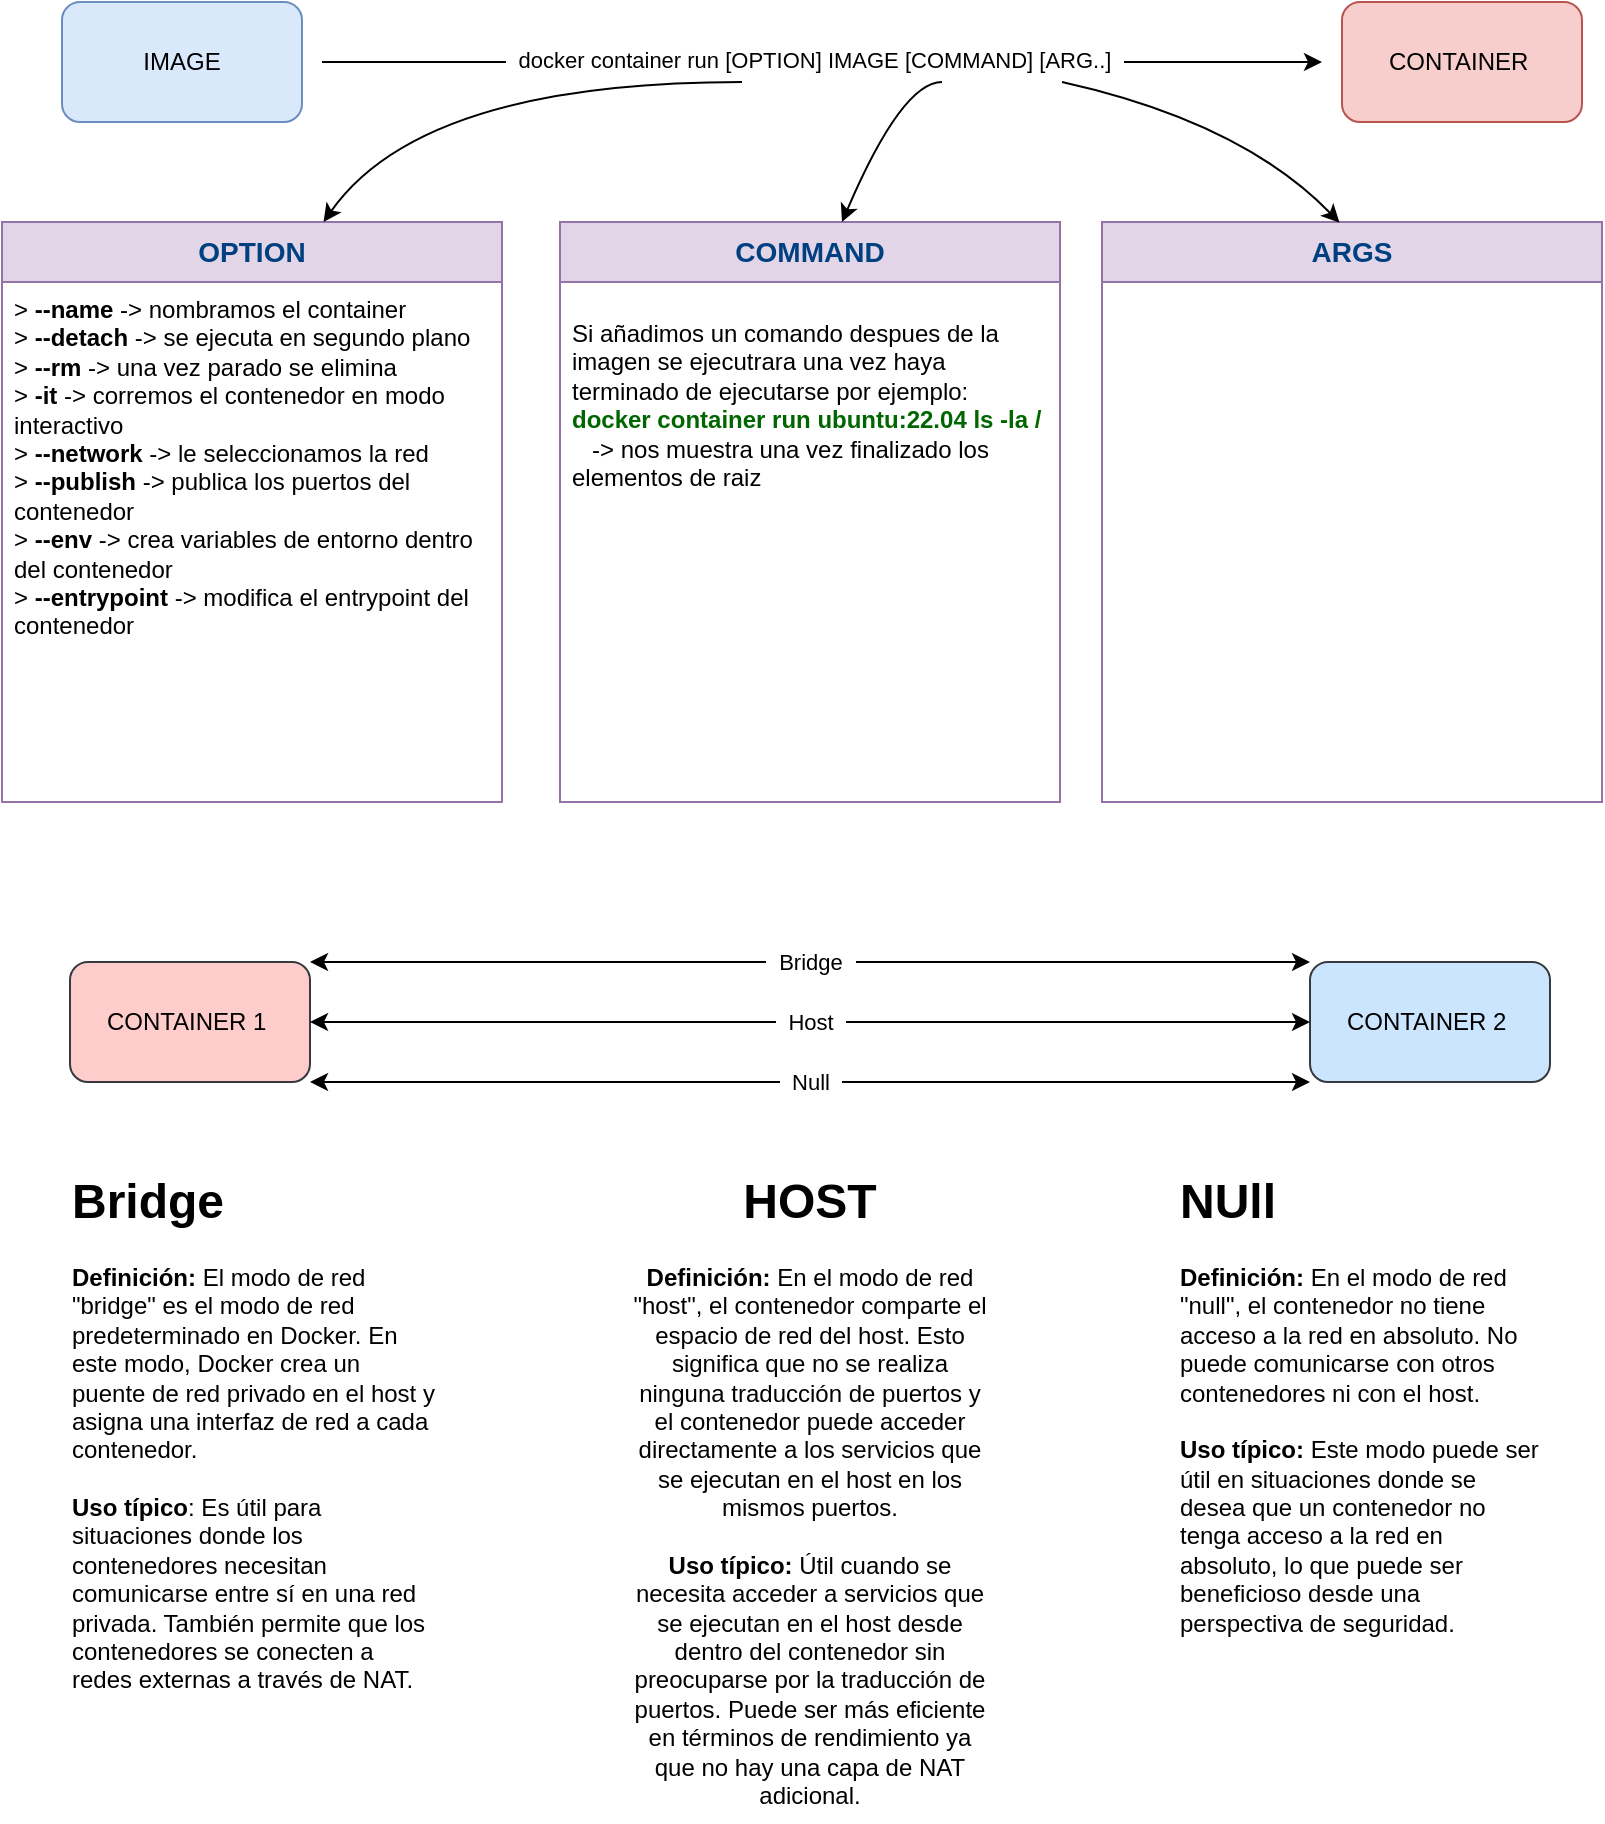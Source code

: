 <mxfile version="22.1.11" type="github">
  <diagram name="Página-1" id="99nM4WhFxuQZ9rbI-EJJ">
    <mxGraphModel dx="1426" dy="785" grid="1" gridSize="10" guides="1" tooltips="1" connect="1" arrows="1" fold="1" page="1" pageScale="1" pageWidth="827" pageHeight="1169" math="0" shadow="0">
      <root>
        <mxCell id="0" />
        <mxCell id="1" parent="0" />
        <mxCell id="JNu_L3kMzaR1ub78Koap-12" value="IMAGE" style="rounded=1;whiteSpace=wrap;html=1;fillColor=#dae8fc;strokeColor=#6c8ebf;" vertex="1" parent="1">
          <mxGeometry x="40" y="40" width="120" height="60" as="geometry" />
        </mxCell>
        <mxCell id="JNu_L3kMzaR1ub78Koap-13" value="CONTAINER&amp;nbsp;" style="rounded=1;whiteSpace=wrap;html=1;fillColor=#f8cecc;strokeColor=#b85450;" vertex="1" parent="1">
          <mxGeometry x="680" y="40" width="120" height="60" as="geometry" />
        </mxCell>
        <mxCell id="JNu_L3kMzaR1ub78Koap-14" value="" style="endArrow=classic;html=1;rounded=0;" edge="1" parent="1">
          <mxGeometry width="50" height="50" relative="1" as="geometry">
            <mxPoint x="170" y="70" as="sourcePoint" />
            <mxPoint x="670" y="70" as="targetPoint" />
          </mxGeometry>
        </mxCell>
        <mxCell id="JNu_L3kMzaR1ub78Koap-15" value="&amp;nbsp; docker container run [OPTION] IMAGE [COMMAND] [ARG..]&amp;nbsp;&amp;nbsp;" style="edgeLabel;html=1;align=center;verticalAlign=middle;resizable=0;points=[];" vertex="1" connectable="0" parent="JNu_L3kMzaR1ub78Koap-14">
          <mxGeometry x="-0.019" y="2" relative="1" as="geometry">
            <mxPoint y="1" as="offset" />
          </mxGeometry>
        </mxCell>
        <mxCell id="JNu_L3kMzaR1ub78Koap-16" value="&lt;font color=&quot;#004080&quot; style=&quot;font-size: 14px;&quot;&gt;&lt;b&gt;OPTION&lt;/b&gt;&lt;/font&gt;" style="swimlane;fontStyle=0;childLayout=stackLayout;horizontal=1;startSize=30;horizontalStack=0;resizeParent=1;resizeParentMax=0;resizeLast=0;collapsible=1;marginBottom=0;whiteSpace=wrap;html=1;fillColor=#e1d5e7;strokeColor=#9673a6;" vertex="1" parent="1">
          <mxGeometry x="10" y="150" width="250" height="290" as="geometry">
            <mxRectangle x="10" y="150" width="90" height="30" as="alternateBounds" />
          </mxGeometry>
        </mxCell>
        <mxCell id="JNu_L3kMzaR1ub78Koap-19" value="&amp;gt; &lt;b&gt;--name&lt;/b&gt; -&amp;gt; nombramos el container&lt;br&gt;&amp;gt;&lt;b&gt; --detach&lt;/b&gt; -&amp;gt; se ejecuta en segundo plano&lt;br&gt;&amp;gt; &lt;b&gt;--rm&lt;/b&gt; -&amp;gt; una vez parado se elimina&amp;nbsp;&lt;br&gt;&amp;gt;&lt;b&gt; -it&lt;/b&gt; -&amp;gt; corremos el contenedor en modo interactivo&lt;br&gt;&amp;gt; &lt;b&gt;--network&lt;/b&gt; -&amp;gt; le seleccionamos la red&amp;nbsp;&lt;br&gt;&amp;gt; &lt;b&gt;--publish&lt;/b&gt; -&amp;gt; publica los puertos del contenedor&lt;br&gt;&amp;gt; &lt;b&gt;--env &lt;/b&gt;-&amp;gt; crea variables de entorno dentro del contenedor&lt;br&gt;&amp;gt; &lt;b&gt;--entrypoint&lt;/b&gt; -&amp;gt; modifica el entrypoint del contenedor&amp;nbsp;" style="text;strokeColor=none;fillColor=none;align=left;verticalAlign=top;spacingLeft=4;spacingRight=4;overflow=hidden;points=[[0,0.5],[1,0.5]];portConstraint=eastwest;rotatable=0;whiteSpace=wrap;html=1;" vertex="1" parent="JNu_L3kMzaR1ub78Koap-16">
          <mxGeometry y="30" width="250" height="260" as="geometry" />
        </mxCell>
        <mxCell id="JNu_L3kMzaR1ub78Koap-20" value="" style="curved=1;endArrow=classic;html=1;rounded=0;entryX=0.643;entryY=0;entryDx=0;entryDy=0;entryPerimeter=0;" edge="1" parent="1" target="JNu_L3kMzaR1ub78Koap-16">
          <mxGeometry width="50" height="50" relative="1" as="geometry">
            <mxPoint x="380" y="80" as="sourcePoint" />
            <mxPoint x="120" y="130" as="targetPoint" />
            <Array as="points">
              <mxPoint x="220" y="80" />
            </Array>
          </mxGeometry>
        </mxCell>
        <mxCell id="JNu_L3kMzaR1ub78Koap-24" value="&lt;font color=&quot;#004080&quot;&gt;&lt;span style=&quot;font-size: 14px;&quot;&gt;&lt;b&gt;COMMAND&lt;/b&gt;&lt;/span&gt;&lt;/font&gt;" style="swimlane;fontStyle=0;childLayout=stackLayout;horizontal=1;startSize=30;horizontalStack=0;resizeParent=1;resizeParentMax=0;resizeLast=0;collapsible=1;marginBottom=0;whiteSpace=wrap;html=1;fillColor=#e1d5e7;strokeColor=#9673a6;" vertex="1" parent="1">
          <mxGeometry x="289" y="150" width="250" height="290" as="geometry">
            <mxRectangle x="289" y="150" width="90" height="30" as="alternateBounds" />
          </mxGeometry>
        </mxCell>
        <mxCell id="JNu_L3kMzaR1ub78Koap-33" value="&lt;p style=&quot;line-height: 120%;&quot;&gt;Si añadimos un comando despues de la imagen se ejecutrara una vez haya terminado de ejecutarse por ejemplo:&amp;nbsp;&lt;br&gt;&lt;b&gt;&lt;font color=&quot;#006600&quot;&gt;docker container run ubuntu:22.04 ls -la /&lt;/font&gt;&lt;/b&gt;&amp;nbsp; &amp;nbsp; &amp;nbsp;-&amp;gt; nos muestra una vez finalizado los elementos de raiz&lt;/p&gt;" style="text;strokeColor=none;fillColor=none;align=left;verticalAlign=top;spacingLeft=4;spacingRight=4;overflow=hidden;points=[[0,0.5],[1,0.5]];portConstraint=eastwest;rotatable=0;whiteSpace=wrap;html=1;horizontal=1;" vertex="1" parent="JNu_L3kMzaR1ub78Koap-24">
          <mxGeometry y="30" width="250" height="260" as="geometry" />
        </mxCell>
        <mxCell id="JNu_L3kMzaR1ub78Koap-26" value="&lt;font color=&quot;#004080&quot;&gt;&lt;span style=&quot;font-size: 14px;&quot;&gt;&lt;b&gt;ARGS&lt;/b&gt;&lt;/span&gt;&lt;/font&gt;" style="swimlane;fontStyle=0;childLayout=stackLayout;horizontal=1;startSize=30;horizontalStack=0;resizeParent=1;resizeParentMax=0;resizeLast=0;collapsible=1;marginBottom=0;whiteSpace=wrap;html=1;fillColor=#e1d5e7;strokeColor=#9673a6;verticalAlign=top;" vertex="1" parent="1">
          <mxGeometry x="560" y="150" width="250" height="290" as="geometry">
            <mxRectangle x="560" y="150" width="90" height="30" as="alternateBounds" />
          </mxGeometry>
        </mxCell>
        <mxCell id="JNu_L3kMzaR1ub78Koap-28" value="" style="curved=1;endArrow=classic;html=1;rounded=0;entryX=0.564;entryY=0;entryDx=0;entryDy=0;entryPerimeter=0;" edge="1" parent="1" target="JNu_L3kMzaR1ub78Koap-24">
          <mxGeometry width="50" height="50" relative="1" as="geometry">
            <mxPoint x="480" y="80" as="sourcePoint" />
            <mxPoint x="450" y="410" as="targetPoint" />
            <Array as="points">
              <mxPoint x="460" y="80" />
            </Array>
          </mxGeometry>
        </mxCell>
        <mxCell id="JNu_L3kMzaR1ub78Koap-29" value="" style="curved=1;endArrow=classic;html=1;rounded=0;entryX=0.475;entryY=0.001;entryDx=0;entryDy=0;entryPerimeter=0;" edge="1" parent="1" target="JNu_L3kMzaR1ub78Koap-26">
          <mxGeometry width="50" height="50" relative="1" as="geometry">
            <mxPoint x="540" y="80" as="sourcePoint" />
            <mxPoint x="480" y="310" as="targetPoint" />
            <Array as="points">
              <mxPoint x="630" y="100" />
            </Array>
          </mxGeometry>
        </mxCell>
        <mxCell id="JNu_L3kMzaR1ub78Koap-39" value="CONTAINER 1&amp;nbsp;" style="rounded=1;whiteSpace=wrap;html=1;fillColor=#ffcccc;strokeColor=#36393d;" vertex="1" parent="1">
          <mxGeometry x="44" y="520" width="120" height="60" as="geometry" />
        </mxCell>
        <mxCell id="JNu_L3kMzaR1ub78Koap-40" value="CONTAINER 2&amp;nbsp;" style="rounded=1;whiteSpace=wrap;html=1;fillColor=#cce5ff;strokeColor=#36393d;" vertex="1" parent="1">
          <mxGeometry x="664" y="520" width="120" height="60" as="geometry" />
        </mxCell>
        <mxCell id="JNu_L3kMzaR1ub78Koap-41" value="" style="endArrow=classic;startArrow=classic;html=1;rounded=0;entryX=0;entryY=0.5;entryDx=0;entryDy=0;exitX=1;exitY=0.5;exitDx=0;exitDy=0;" edge="1" parent="1" source="JNu_L3kMzaR1ub78Koap-39" target="JNu_L3kMzaR1ub78Koap-40">
          <mxGeometry width="50" height="50" relative="1" as="geometry">
            <mxPoint x="184" y="570" as="sourcePoint" />
            <mxPoint x="234" y="520" as="targetPoint" />
          </mxGeometry>
        </mxCell>
        <mxCell id="JNu_L3kMzaR1ub78Koap-45" value="&amp;nbsp; Host&amp;nbsp;&amp;nbsp;" style="edgeLabel;html=1;align=center;verticalAlign=middle;resizable=0;points=[];" vertex="1" connectable="0" parent="JNu_L3kMzaR1ub78Koap-41">
          <mxGeometry relative="1" as="geometry">
            <mxPoint as="offset" />
          </mxGeometry>
        </mxCell>
        <mxCell id="JNu_L3kMzaR1ub78Koap-42" value="" style="endArrow=classic;startArrow=classic;html=1;rounded=0;entryX=0;entryY=0;entryDx=0;entryDy=0;exitX=1;exitY=0;exitDx=0;exitDy=0;" edge="1" parent="1" source="JNu_L3kMzaR1ub78Koap-39" target="JNu_L3kMzaR1ub78Koap-40">
          <mxGeometry width="50" height="50" relative="1" as="geometry">
            <mxPoint x="234" y="540" as="sourcePoint" />
            <mxPoint x="284" y="490" as="targetPoint" />
          </mxGeometry>
        </mxCell>
        <mxCell id="JNu_L3kMzaR1ub78Koap-44" value="&amp;nbsp; Bridge&amp;nbsp;&amp;nbsp;" style="edgeLabel;html=1;align=center;verticalAlign=middle;resizable=0;points=[];" vertex="1" connectable="0" parent="JNu_L3kMzaR1ub78Koap-42">
          <mxGeometry relative="1" as="geometry">
            <mxPoint as="offset" />
          </mxGeometry>
        </mxCell>
        <mxCell id="JNu_L3kMzaR1ub78Koap-43" value="" style="endArrow=classic;startArrow=classic;html=1;rounded=0;entryX=0;entryY=1;entryDx=0;entryDy=0;exitX=1;exitY=1;exitDx=0;exitDy=0;" edge="1" parent="1" source="JNu_L3kMzaR1ub78Koap-39" target="JNu_L3kMzaR1ub78Koap-40">
          <mxGeometry width="50" height="50" relative="1" as="geometry">
            <mxPoint x="274" y="640" as="sourcePoint" />
            <mxPoint x="324" y="590" as="targetPoint" />
          </mxGeometry>
        </mxCell>
        <mxCell id="JNu_L3kMzaR1ub78Koap-46" value="&amp;nbsp; Null&amp;nbsp;&amp;nbsp;" style="edgeLabel;html=1;align=center;verticalAlign=middle;resizable=0;points=[];" vertex="1" connectable="0" parent="JNu_L3kMzaR1ub78Koap-43">
          <mxGeometry relative="1" as="geometry">
            <mxPoint as="offset" />
          </mxGeometry>
        </mxCell>
        <mxCell id="JNu_L3kMzaR1ub78Koap-49" value="&lt;h1&gt;Bridge&lt;/h1&gt;&lt;div&gt;&lt;div&gt;&lt;b&gt;Definición:&lt;/b&gt; El modo de red &quot;bridge&quot; es el modo de red predeterminado en Docker. En este modo, Docker crea un puente de red privado en el host y asigna una interfaz de red a cada contenedor.&lt;/div&gt;&lt;div&gt;&lt;br&gt;&lt;/div&gt;&lt;div&gt;&lt;b&gt;Uso típico&lt;/b&gt;: Es útil para situaciones donde los contenedores necesitan comunicarse entre sí en una red privada. También permite que los contenedores se conecten a redes externas a través de NAT.&lt;/div&gt;&lt;/div&gt;" style="text;html=1;strokeColor=none;fillColor=none;spacing=5;spacingTop=-20;whiteSpace=wrap;overflow=hidden;rounded=0;" vertex="1" parent="1">
          <mxGeometry x="40" y="620" width="190" height="270" as="geometry" />
        </mxCell>
        <mxCell id="JNu_L3kMzaR1ub78Koap-50" value="&lt;h1&gt;HOST&lt;/h1&gt;&lt;div&gt;&lt;div&gt;&lt;b&gt;Definición:&lt;/b&gt; En el modo de red &quot;host&quot;, el contenedor comparte el espacio de red del host. Esto significa que no se realiza ninguna traducción de puertos y el contenedor puede acceder directamente a los servicios que se ejecutan en el host en los mismos puertos.&lt;/div&gt;&lt;div&gt;&lt;br&gt;&lt;/div&gt;&lt;div&gt;&lt;b&gt;Uso típico:&lt;/b&gt; Útil cuando se necesita acceder a servicios que se ejecutan en el host desde dentro del contenedor sin preocuparse por la traducción de puertos. Puede ser más eficiente en términos de rendimiento ya que no hay una capa de NAT adicional.&lt;/div&gt;&lt;/div&gt;" style="text;html=1;strokeColor=none;fillColor=none;spacing=5;spacingTop=-20;whiteSpace=wrap;overflow=hidden;rounded=0;align=center;" vertex="1" parent="1">
          <mxGeometry x="319" y="620" width="190" height="330" as="geometry" />
        </mxCell>
        <mxCell id="JNu_L3kMzaR1ub78Koap-51" value="&lt;h1&gt;NUll&lt;/h1&gt;&lt;div&gt;&lt;div&gt;&lt;b&gt;Definición: &lt;/b&gt;En el modo de red &quot;null&quot;, el contenedor no tiene acceso a la red en absoluto. No puede comunicarse con otros contenedores ni con el host.&lt;/div&gt;&lt;div&gt;&lt;br&gt;&lt;/div&gt;&lt;div&gt;&lt;b&gt;Uso típico:&lt;/b&gt; Este modo puede ser útil en situaciones donde se desea que un contenedor no tenga acceso a la red en absoluto, lo que puede ser beneficioso desde una perspectiva de seguridad.&lt;/div&gt;&lt;/div&gt;" style="text;html=1;strokeColor=none;fillColor=none;spacing=5;spacingTop=-20;whiteSpace=wrap;overflow=hidden;rounded=0;align=left;" vertex="1" parent="1">
          <mxGeometry x="594" y="620" width="190" height="240" as="geometry" />
        </mxCell>
      </root>
    </mxGraphModel>
  </diagram>
</mxfile>
